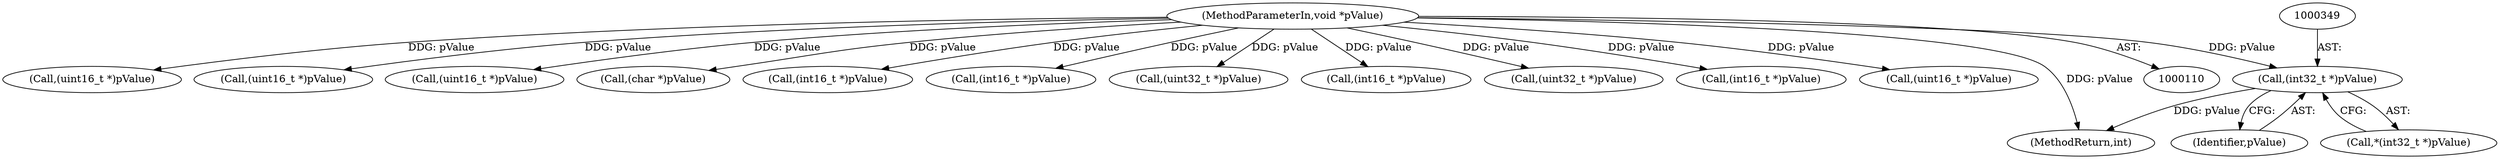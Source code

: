 digraph "0_Android_c66c43ad571ed2590dcd55a762c73c90d9744bac@pointer" {
"1000348" [label="(Call,(int32_t *)pValue)"];
"1000114" [label="(MethodParameterIn,void *pValue)"];
"1000281" [label="(Call,(uint16_t *)pValue)"];
"1000412" [label="(Call,(uint16_t *)pValue)"];
"1000389" [label="(Call,(uint16_t *)pValue)"];
"1000436" [label="(Call,(char *)pValue)"];
"1000291" [label="(Call,(int16_t *)pValue)"];
"1000347" [label="(Call,*(int32_t *)pValue)"];
"1000322" [label="(Call,(int16_t *)pValue)"];
"1000377" [label="(Call,(uint32_t *)pValue)"];
"1000299" [label="(Call,(int16_t *)pValue)"];
"1000373" [label="(Call,(uint32_t *)pValue)"];
"1000348" [label="(Call,(int32_t *)pValue)"];
"1000468" [label="(Call,(int16_t *)pValue)"];
"1000350" [label="(Identifier,pValue)"];
"1000401" [label="(Call,(uint16_t *)pValue)"];
"1000522" [label="(MethodReturn,int)"];
"1000114" [label="(MethodParameterIn,void *pValue)"];
"1000348" -> "1000347"  [label="AST: "];
"1000348" -> "1000350"  [label="CFG: "];
"1000349" -> "1000348"  [label="AST: "];
"1000350" -> "1000348"  [label="AST: "];
"1000347" -> "1000348"  [label="CFG: "];
"1000348" -> "1000522"  [label="DDG: pValue"];
"1000114" -> "1000348"  [label="DDG: pValue"];
"1000114" -> "1000110"  [label="AST: "];
"1000114" -> "1000522"  [label="DDG: pValue"];
"1000114" -> "1000281"  [label="DDG: pValue"];
"1000114" -> "1000291"  [label="DDG: pValue"];
"1000114" -> "1000299"  [label="DDG: pValue"];
"1000114" -> "1000322"  [label="DDG: pValue"];
"1000114" -> "1000373"  [label="DDG: pValue"];
"1000114" -> "1000377"  [label="DDG: pValue"];
"1000114" -> "1000389"  [label="DDG: pValue"];
"1000114" -> "1000401"  [label="DDG: pValue"];
"1000114" -> "1000412"  [label="DDG: pValue"];
"1000114" -> "1000436"  [label="DDG: pValue"];
"1000114" -> "1000468"  [label="DDG: pValue"];
}
